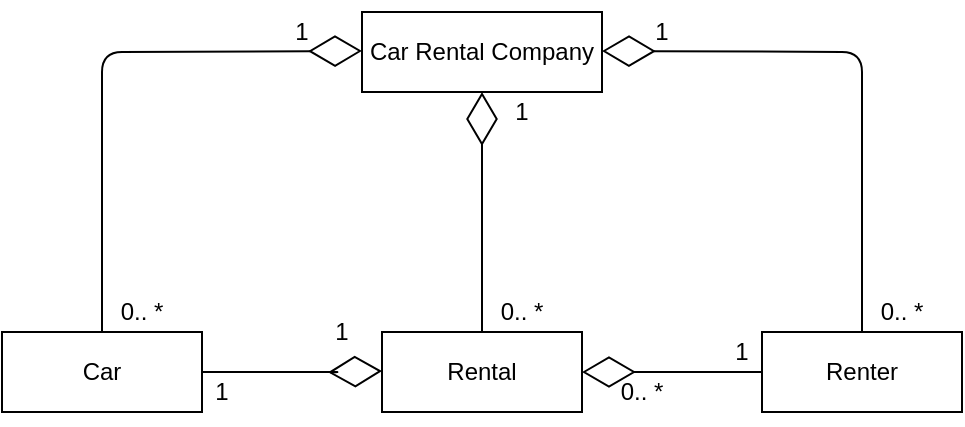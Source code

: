 <mxfile version="12.7.6" type="github">
  <diagram id="EXy1FPESWyKjHBy272CE" name="Page-1">
    <mxGraphModel dx="784" dy="428" grid="1" gridSize="10" guides="1" tooltips="1" connect="1" arrows="1" fold="1" page="1" pageScale="1" pageWidth="850" pageHeight="1100" math="0" shadow="0">
      <root>
        <mxCell id="0" />
        <mxCell id="1" parent="0" />
        <mxCell id="mDAkDuGpzfDgs-7ZZmjj-1" value="Car Rental Company" style="whiteSpace=wrap;html=1;align=center;" vertex="1" parent="1">
          <mxGeometry x="360" y="40" width="120" height="40" as="geometry" />
        </mxCell>
        <mxCell id="mDAkDuGpzfDgs-7ZZmjj-2" value="Rental" style="whiteSpace=wrap;html=1;align=center;" vertex="1" parent="1">
          <mxGeometry x="370" y="200" width="100" height="40" as="geometry" />
        </mxCell>
        <mxCell id="mDAkDuGpzfDgs-7ZZmjj-3" value="Car" style="whiteSpace=wrap;html=1;align=center;" vertex="1" parent="1">
          <mxGeometry x="180" y="200" width="100" height="40" as="geometry" />
        </mxCell>
        <mxCell id="mDAkDuGpzfDgs-7ZZmjj-4" value="Renter" style="whiteSpace=wrap;html=1;align=center;" vertex="1" parent="1">
          <mxGeometry x="560" y="200" width="100" height="40" as="geometry" />
        </mxCell>
        <mxCell id="mDAkDuGpzfDgs-7ZZmjj-6" value="" style="endArrow=diamondThin;endFill=0;endSize=24;html=1;" edge="1" parent="1">
          <mxGeometry width="160" relative="1" as="geometry">
            <mxPoint x="280" y="220" as="sourcePoint" />
            <mxPoint x="370" y="219.5" as="targetPoint" />
            <Array as="points">
              <mxPoint x="280" y="219.5" />
              <mxPoint x="350" y="220" />
            </Array>
          </mxGeometry>
        </mxCell>
        <mxCell id="mDAkDuGpzfDgs-7ZZmjj-10" value="1" style="text;html=1;strokeColor=none;fillColor=none;align=center;verticalAlign=middle;whiteSpace=wrap;rounded=0;" vertex="1" parent="1">
          <mxGeometry x="330" y="190" width="40" height="20" as="geometry" />
        </mxCell>
        <mxCell id="mDAkDuGpzfDgs-7ZZmjj-11" value="1" style="text;html=1;strokeColor=none;fillColor=none;align=center;verticalAlign=middle;whiteSpace=wrap;rounded=0;" vertex="1" parent="1">
          <mxGeometry x="270" y="220" width="40" height="20" as="geometry" />
        </mxCell>
        <mxCell id="mDAkDuGpzfDgs-7ZZmjj-12" value="" style="endArrow=diamondThin;endFill=0;endSize=24;html=1;exitX=0.5;exitY=0;exitDx=0;exitDy=0;" edge="1" parent="1" source="mDAkDuGpzfDgs-7ZZmjj-3">
          <mxGeometry width="160" relative="1" as="geometry">
            <mxPoint x="200" y="59.5" as="sourcePoint" />
            <mxPoint x="360" y="59.5" as="targetPoint" />
            <Array as="points">
              <mxPoint x="230" y="60" />
            </Array>
          </mxGeometry>
        </mxCell>
        <mxCell id="mDAkDuGpzfDgs-7ZZmjj-13" value="" style="endArrow=diamondThin;endFill=0;endSize=24;html=1;exitX=0.5;exitY=0;exitDx=0;exitDy=0;" edge="1" parent="1" source="mDAkDuGpzfDgs-7ZZmjj-4">
          <mxGeometry width="160" relative="1" as="geometry">
            <mxPoint x="350" y="200" as="sourcePoint" />
            <mxPoint x="480" y="59.5" as="targetPoint" />
            <Array as="points">
              <mxPoint x="610" y="60" />
            </Array>
          </mxGeometry>
        </mxCell>
        <mxCell id="mDAkDuGpzfDgs-7ZZmjj-16" value="" style="endArrow=diamondThin;endFill=0;endSize=24;html=1;entryX=1;entryY=0.5;entryDx=0;entryDy=0;exitX=0;exitY=0.5;exitDx=0;exitDy=0;" edge="1" parent="1" source="mDAkDuGpzfDgs-7ZZmjj-4" target="mDAkDuGpzfDgs-7ZZmjj-2">
          <mxGeometry width="160" relative="1" as="geometry">
            <mxPoint x="320" y="190" as="sourcePoint" />
            <mxPoint x="480" y="190" as="targetPoint" />
          </mxGeometry>
        </mxCell>
        <mxCell id="mDAkDuGpzfDgs-7ZZmjj-17" value="" style="endArrow=diamondThin;endFill=0;endSize=24;html=1;entryX=0.5;entryY=1;entryDx=0;entryDy=0;exitX=0.5;exitY=0;exitDx=0;exitDy=0;" edge="1" parent="1" source="mDAkDuGpzfDgs-7ZZmjj-2" target="mDAkDuGpzfDgs-7ZZmjj-1">
          <mxGeometry width="160" relative="1" as="geometry">
            <mxPoint x="320" y="190" as="sourcePoint" />
            <mxPoint x="480" y="190" as="targetPoint" />
          </mxGeometry>
        </mxCell>
        <mxCell id="mDAkDuGpzfDgs-7ZZmjj-18" value="1" style="text;html=1;strokeColor=none;fillColor=none;align=center;verticalAlign=middle;whiteSpace=wrap;rounded=0;" vertex="1" parent="1">
          <mxGeometry x="530" y="200" width="40" height="20" as="geometry" />
        </mxCell>
        <mxCell id="mDAkDuGpzfDgs-7ZZmjj-19" value="0.. *" style="text;html=1;strokeColor=none;fillColor=none;align=center;verticalAlign=middle;whiteSpace=wrap;rounded=0;" vertex="1" parent="1">
          <mxGeometry x="480" y="220" width="40" height="20" as="geometry" />
        </mxCell>
        <mxCell id="mDAkDuGpzfDgs-7ZZmjj-20" value="1" style="text;html=1;strokeColor=none;fillColor=none;align=center;verticalAlign=middle;whiteSpace=wrap;rounded=0;" vertex="1" parent="1">
          <mxGeometry x="310" y="40" width="40" height="20" as="geometry" />
        </mxCell>
        <mxCell id="mDAkDuGpzfDgs-7ZZmjj-21" value="0.. *" style="text;html=1;strokeColor=none;fillColor=none;align=center;verticalAlign=middle;whiteSpace=wrap;rounded=0;" vertex="1" parent="1">
          <mxGeometry x="230" y="180" width="40" height="20" as="geometry" />
        </mxCell>
        <mxCell id="mDAkDuGpzfDgs-7ZZmjj-22" value="0.. *" style="text;html=1;strokeColor=none;fillColor=none;align=center;verticalAlign=middle;whiteSpace=wrap;rounded=0;" vertex="1" parent="1">
          <mxGeometry x="610" y="180" width="40" height="20" as="geometry" />
        </mxCell>
        <mxCell id="mDAkDuGpzfDgs-7ZZmjj-23" value="1" style="text;html=1;strokeColor=none;fillColor=none;align=center;verticalAlign=middle;whiteSpace=wrap;rounded=0;" vertex="1" parent="1">
          <mxGeometry x="490" y="40" width="40" height="20" as="geometry" />
        </mxCell>
        <mxCell id="mDAkDuGpzfDgs-7ZZmjj-24" value="1" style="text;html=1;strokeColor=none;fillColor=none;align=center;verticalAlign=middle;whiteSpace=wrap;rounded=0;" vertex="1" parent="1">
          <mxGeometry x="420" y="80" width="40" height="20" as="geometry" />
        </mxCell>
        <mxCell id="mDAkDuGpzfDgs-7ZZmjj-25" value="0.. *" style="text;html=1;strokeColor=none;fillColor=none;align=center;verticalAlign=middle;whiteSpace=wrap;rounded=0;" vertex="1" parent="1">
          <mxGeometry x="420" y="180" width="40" height="20" as="geometry" />
        </mxCell>
      </root>
    </mxGraphModel>
  </diagram>
</mxfile>
